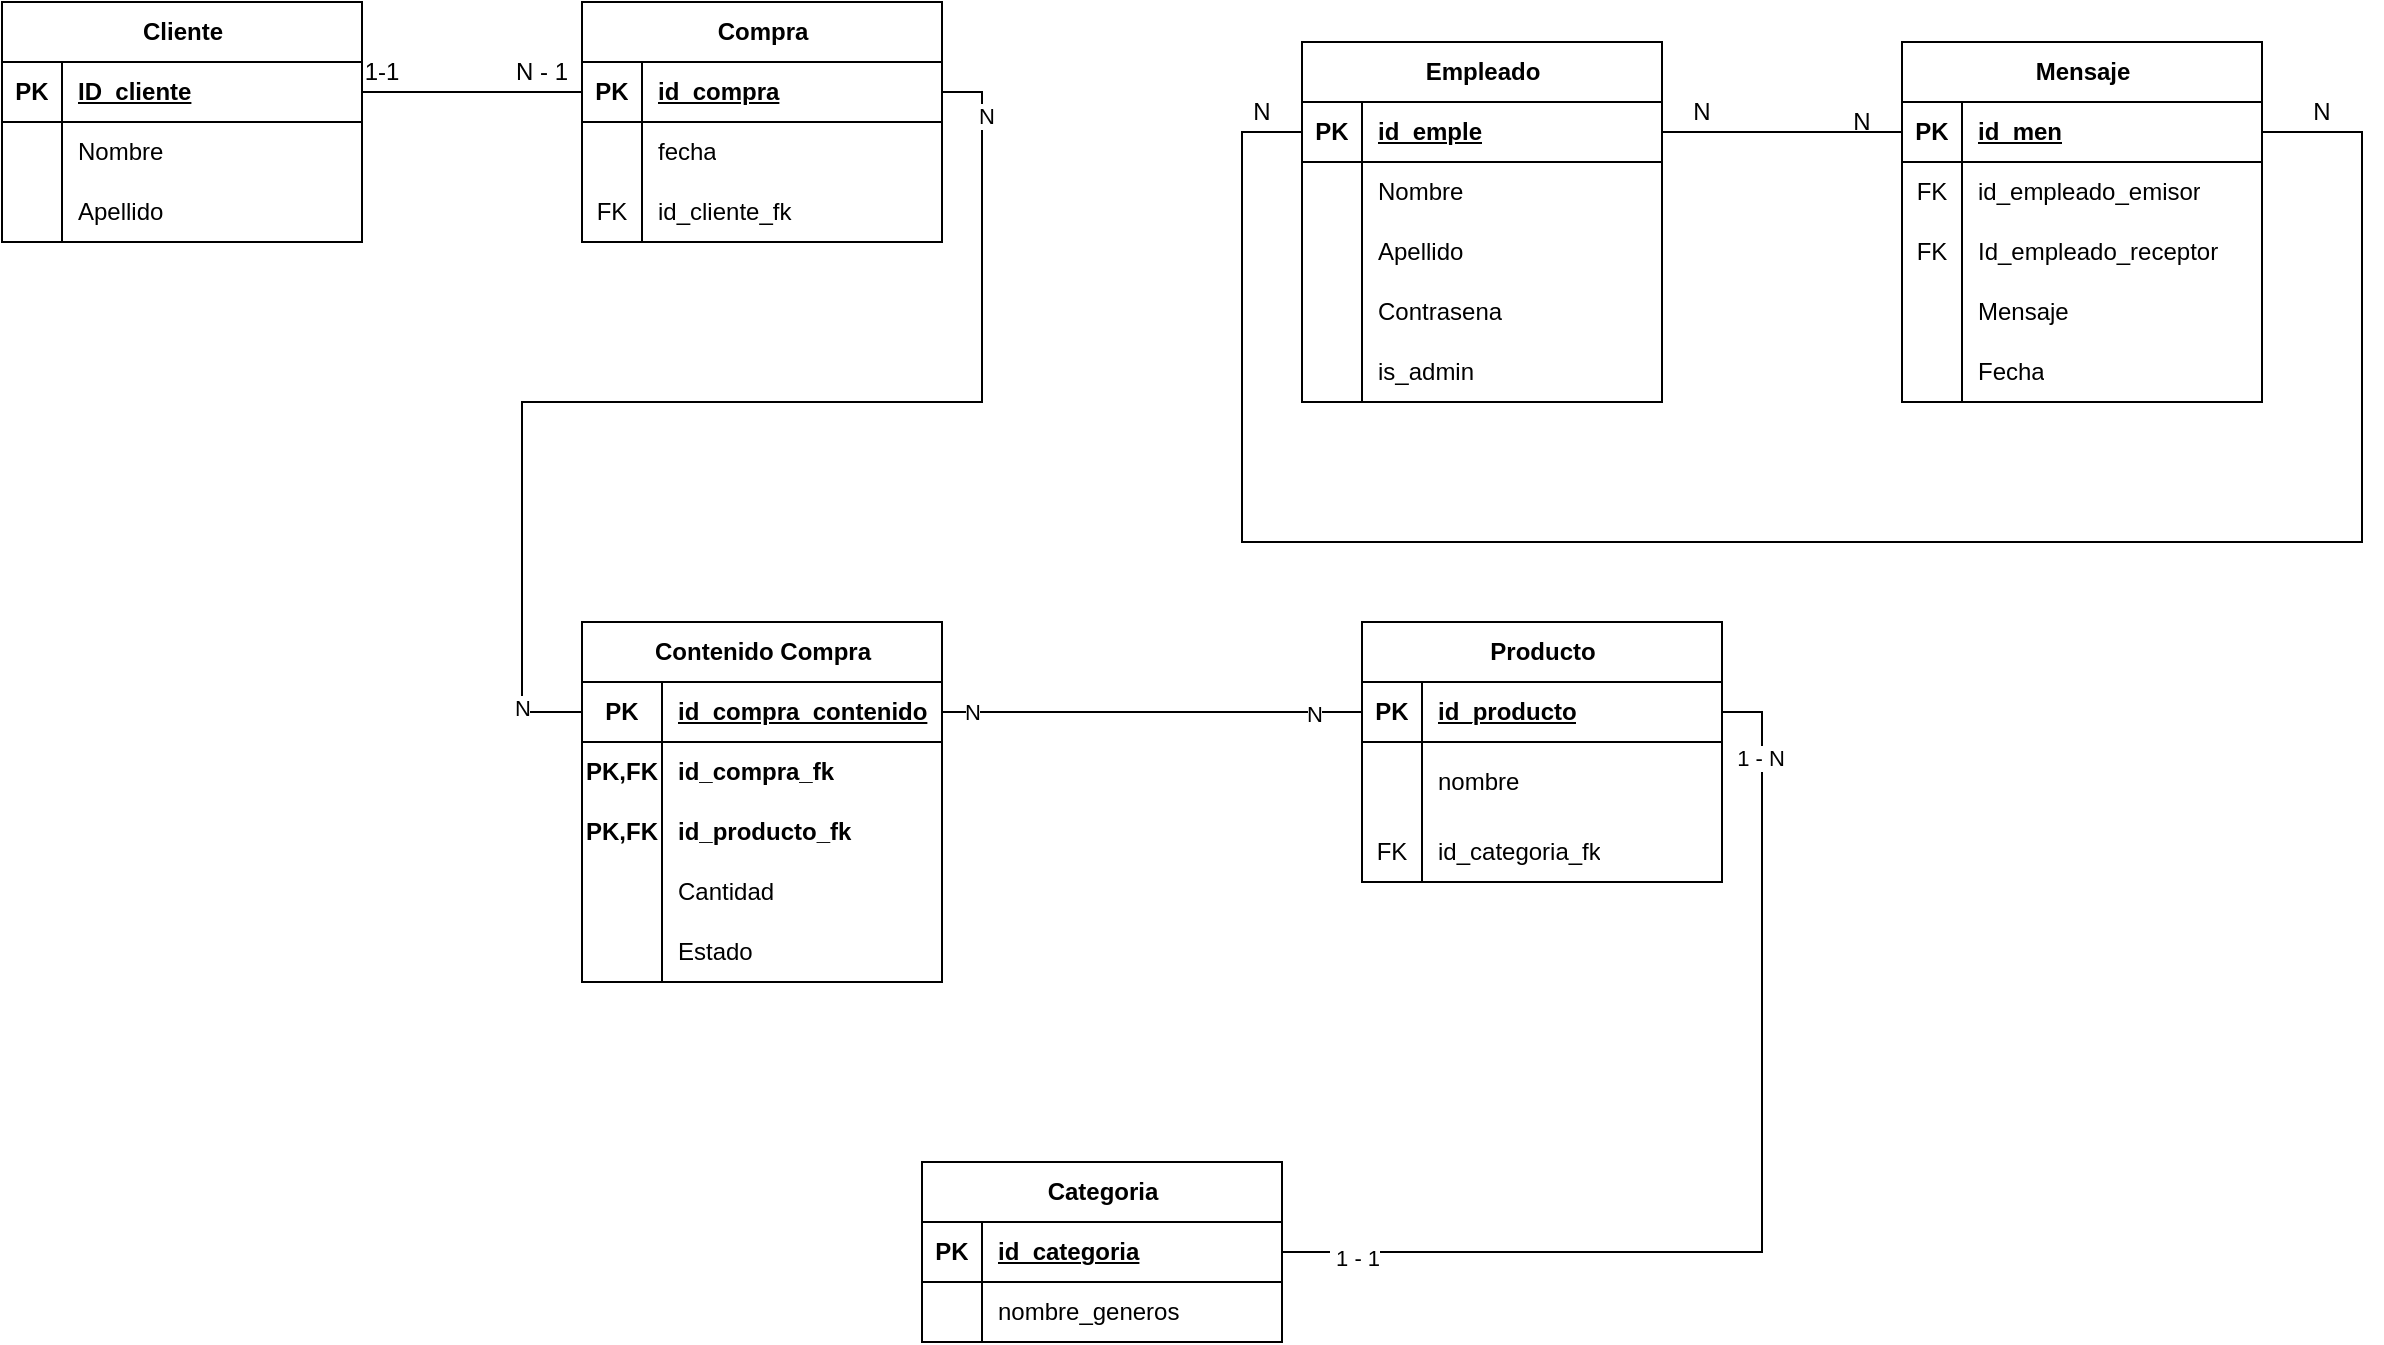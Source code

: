 <mxfile version="21.1.2" type="device">
  <diagram name="Página-1" id="vADndVcw8mqPB7tz2Umy">
    <mxGraphModel dx="1428" dy="1013" grid="1" gridSize="10" guides="1" tooltips="1" connect="1" arrows="1" fold="1" page="1" pageScale="1" pageWidth="1169" pageHeight="1654" math="0" shadow="0">
      <root>
        <mxCell id="0" />
        <mxCell id="1" parent="0" />
        <mxCell id="-4Z7dtPDfiY7Gj8AbsQm-74" value="Cliente" style="shape=table;startSize=30;container=1;collapsible=1;childLayout=tableLayout;fixedRows=1;rowLines=0;fontStyle=1;align=center;resizeLast=1;html=1;" parent="1" vertex="1">
          <mxGeometry x="100" y="250" width="180" height="120" as="geometry" />
        </mxCell>
        <mxCell id="-4Z7dtPDfiY7Gj8AbsQm-75" value="" style="shape=tableRow;horizontal=0;startSize=0;swimlaneHead=0;swimlaneBody=0;fillColor=none;collapsible=0;dropTarget=0;points=[[0,0.5],[1,0.5]];portConstraint=eastwest;top=0;left=0;right=0;bottom=1;" parent="-4Z7dtPDfiY7Gj8AbsQm-74" vertex="1">
          <mxGeometry y="30" width="180" height="30" as="geometry" />
        </mxCell>
        <mxCell id="-4Z7dtPDfiY7Gj8AbsQm-76" value="PK" style="shape=partialRectangle;connectable=0;fillColor=none;top=0;left=0;bottom=0;right=0;fontStyle=1;overflow=hidden;whiteSpace=wrap;html=1;" parent="-4Z7dtPDfiY7Gj8AbsQm-75" vertex="1">
          <mxGeometry width="30" height="30" as="geometry">
            <mxRectangle width="30" height="30" as="alternateBounds" />
          </mxGeometry>
        </mxCell>
        <mxCell id="-4Z7dtPDfiY7Gj8AbsQm-77" value="ID_cliente" style="shape=partialRectangle;connectable=0;fillColor=none;top=0;left=0;bottom=0;right=0;align=left;spacingLeft=6;fontStyle=5;overflow=hidden;whiteSpace=wrap;html=1;" parent="-4Z7dtPDfiY7Gj8AbsQm-75" vertex="1">
          <mxGeometry x="30" width="150" height="30" as="geometry">
            <mxRectangle width="150" height="30" as="alternateBounds" />
          </mxGeometry>
        </mxCell>
        <mxCell id="-4Z7dtPDfiY7Gj8AbsQm-78" value="" style="shape=tableRow;horizontal=0;startSize=0;swimlaneHead=0;swimlaneBody=0;fillColor=none;collapsible=0;dropTarget=0;points=[[0,0.5],[1,0.5]];portConstraint=eastwest;top=0;left=0;right=0;bottom=0;" parent="-4Z7dtPDfiY7Gj8AbsQm-74" vertex="1">
          <mxGeometry y="60" width="180" height="30" as="geometry" />
        </mxCell>
        <mxCell id="-4Z7dtPDfiY7Gj8AbsQm-79" value="" style="shape=partialRectangle;connectable=0;fillColor=none;top=0;left=0;bottom=0;right=0;editable=1;overflow=hidden;whiteSpace=wrap;html=1;" parent="-4Z7dtPDfiY7Gj8AbsQm-78" vertex="1">
          <mxGeometry width="30" height="30" as="geometry">
            <mxRectangle width="30" height="30" as="alternateBounds" />
          </mxGeometry>
        </mxCell>
        <mxCell id="-4Z7dtPDfiY7Gj8AbsQm-80" value="Nombre" style="shape=partialRectangle;connectable=0;fillColor=none;top=0;left=0;bottom=0;right=0;align=left;spacingLeft=6;overflow=hidden;whiteSpace=wrap;html=1;" parent="-4Z7dtPDfiY7Gj8AbsQm-78" vertex="1">
          <mxGeometry x="30" width="150" height="30" as="geometry">
            <mxRectangle width="150" height="30" as="alternateBounds" />
          </mxGeometry>
        </mxCell>
        <mxCell id="-4Z7dtPDfiY7Gj8AbsQm-81" value="" style="shape=tableRow;horizontal=0;startSize=0;swimlaneHead=0;swimlaneBody=0;fillColor=none;collapsible=0;dropTarget=0;points=[[0,0.5],[1,0.5]];portConstraint=eastwest;top=0;left=0;right=0;bottom=0;" parent="-4Z7dtPDfiY7Gj8AbsQm-74" vertex="1">
          <mxGeometry y="90" width="180" height="30" as="geometry" />
        </mxCell>
        <mxCell id="-4Z7dtPDfiY7Gj8AbsQm-82" value="" style="shape=partialRectangle;connectable=0;fillColor=none;top=0;left=0;bottom=0;right=0;editable=1;overflow=hidden;whiteSpace=wrap;html=1;" parent="-4Z7dtPDfiY7Gj8AbsQm-81" vertex="1">
          <mxGeometry width="30" height="30" as="geometry">
            <mxRectangle width="30" height="30" as="alternateBounds" />
          </mxGeometry>
        </mxCell>
        <mxCell id="-4Z7dtPDfiY7Gj8AbsQm-83" value="Apellido" style="shape=partialRectangle;connectable=0;fillColor=none;top=0;left=0;bottom=0;right=0;align=left;spacingLeft=6;overflow=hidden;whiteSpace=wrap;html=1;" parent="-4Z7dtPDfiY7Gj8AbsQm-81" vertex="1">
          <mxGeometry x="30" width="150" height="30" as="geometry">
            <mxRectangle width="150" height="30" as="alternateBounds" />
          </mxGeometry>
        </mxCell>
        <mxCell id="Ve--96qHBhnLTEhggClz-1" value="Compra" style="shape=table;startSize=30;container=1;collapsible=1;childLayout=tableLayout;fixedRows=1;rowLines=0;fontStyle=1;align=center;resizeLast=1;html=1;" parent="1" vertex="1">
          <mxGeometry x="390" y="250" width="180" height="120" as="geometry" />
        </mxCell>
        <mxCell id="Ve--96qHBhnLTEhggClz-2" value="" style="shape=tableRow;horizontal=0;startSize=0;swimlaneHead=0;swimlaneBody=0;fillColor=none;collapsible=0;dropTarget=0;points=[[0,0.5],[1,0.5]];portConstraint=eastwest;top=0;left=0;right=0;bottom=1;" parent="Ve--96qHBhnLTEhggClz-1" vertex="1">
          <mxGeometry y="30" width="180" height="30" as="geometry" />
        </mxCell>
        <mxCell id="Ve--96qHBhnLTEhggClz-3" value="PK" style="shape=partialRectangle;connectable=0;fillColor=none;top=0;left=0;bottom=0;right=0;fontStyle=1;overflow=hidden;whiteSpace=wrap;html=1;" parent="Ve--96qHBhnLTEhggClz-2" vertex="1">
          <mxGeometry width="30" height="30" as="geometry">
            <mxRectangle width="30" height="30" as="alternateBounds" />
          </mxGeometry>
        </mxCell>
        <mxCell id="Ve--96qHBhnLTEhggClz-4" value="id_compra" style="shape=partialRectangle;connectable=0;fillColor=none;top=0;left=0;bottom=0;right=0;align=left;spacingLeft=6;fontStyle=5;overflow=hidden;whiteSpace=wrap;html=1;" parent="Ve--96qHBhnLTEhggClz-2" vertex="1">
          <mxGeometry x="30" width="150" height="30" as="geometry">
            <mxRectangle width="150" height="30" as="alternateBounds" />
          </mxGeometry>
        </mxCell>
        <mxCell id="Ve--96qHBhnLTEhggClz-5" value="" style="shape=tableRow;horizontal=0;startSize=0;swimlaneHead=0;swimlaneBody=0;fillColor=none;collapsible=0;dropTarget=0;points=[[0,0.5],[1,0.5]];portConstraint=eastwest;top=0;left=0;right=0;bottom=0;" parent="Ve--96qHBhnLTEhggClz-1" vertex="1">
          <mxGeometry y="60" width="180" height="30" as="geometry" />
        </mxCell>
        <mxCell id="Ve--96qHBhnLTEhggClz-6" value="" style="shape=partialRectangle;connectable=0;fillColor=none;top=0;left=0;bottom=0;right=0;editable=1;overflow=hidden;whiteSpace=wrap;html=1;" parent="Ve--96qHBhnLTEhggClz-5" vertex="1">
          <mxGeometry width="30" height="30" as="geometry">
            <mxRectangle width="30" height="30" as="alternateBounds" />
          </mxGeometry>
        </mxCell>
        <mxCell id="Ve--96qHBhnLTEhggClz-7" value="fecha" style="shape=partialRectangle;connectable=0;fillColor=none;top=0;left=0;bottom=0;right=0;align=left;spacingLeft=6;overflow=hidden;whiteSpace=wrap;html=1;" parent="Ve--96qHBhnLTEhggClz-5" vertex="1">
          <mxGeometry x="30" width="150" height="30" as="geometry">
            <mxRectangle width="150" height="30" as="alternateBounds" />
          </mxGeometry>
        </mxCell>
        <mxCell id="Ve--96qHBhnLTEhggClz-8" value="" style="shape=tableRow;horizontal=0;startSize=0;swimlaneHead=0;swimlaneBody=0;fillColor=none;collapsible=0;dropTarget=0;points=[[0,0.5],[1,0.5]];portConstraint=eastwest;top=0;left=0;right=0;bottom=0;" parent="Ve--96qHBhnLTEhggClz-1" vertex="1">
          <mxGeometry y="90" width="180" height="30" as="geometry" />
        </mxCell>
        <mxCell id="Ve--96qHBhnLTEhggClz-9" value="FK" style="shape=partialRectangle;connectable=0;fillColor=none;top=0;left=0;bottom=0;right=0;editable=1;overflow=hidden;whiteSpace=wrap;html=1;" parent="Ve--96qHBhnLTEhggClz-8" vertex="1">
          <mxGeometry width="30" height="30" as="geometry">
            <mxRectangle width="30" height="30" as="alternateBounds" />
          </mxGeometry>
        </mxCell>
        <mxCell id="Ve--96qHBhnLTEhggClz-10" value="id_cliente_fk" style="shape=partialRectangle;connectable=0;fillColor=none;top=0;left=0;bottom=0;right=0;align=left;spacingLeft=6;overflow=hidden;whiteSpace=wrap;html=1;" parent="Ve--96qHBhnLTEhggClz-8" vertex="1">
          <mxGeometry x="30" width="150" height="30" as="geometry">
            <mxRectangle width="150" height="30" as="alternateBounds" />
          </mxGeometry>
        </mxCell>
        <mxCell id="Ve--96qHBhnLTEhggClz-14" value="Contenido Compra" style="shape=table;startSize=30;container=1;collapsible=1;childLayout=tableLayout;fixedRows=1;rowLines=0;fontStyle=1;align=center;resizeLast=1;html=1;" parent="1" vertex="1">
          <mxGeometry x="390" y="560" width="180" height="180" as="geometry" />
        </mxCell>
        <mxCell id="Ve--96qHBhnLTEhggClz-15" value="" style="shape=tableRow;horizontal=0;startSize=0;swimlaneHead=0;swimlaneBody=0;fillColor=none;collapsible=0;dropTarget=0;points=[[0,0.5],[1,0.5]];portConstraint=eastwest;top=0;left=0;right=0;bottom=1;" parent="Ve--96qHBhnLTEhggClz-14" vertex="1">
          <mxGeometry y="30" width="180" height="30" as="geometry" />
        </mxCell>
        <mxCell id="Ve--96qHBhnLTEhggClz-16" value="PK" style="shape=partialRectangle;connectable=0;fillColor=none;top=0;left=0;bottom=0;right=0;fontStyle=1;overflow=hidden;whiteSpace=wrap;html=1;" parent="Ve--96qHBhnLTEhggClz-15" vertex="1">
          <mxGeometry width="40" height="30" as="geometry">
            <mxRectangle width="40" height="30" as="alternateBounds" />
          </mxGeometry>
        </mxCell>
        <mxCell id="Ve--96qHBhnLTEhggClz-17" value="id_compra_contenido" style="shape=partialRectangle;connectable=0;fillColor=none;top=0;left=0;bottom=0;right=0;align=left;spacingLeft=6;fontStyle=5;overflow=hidden;whiteSpace=wrap;html=1;" parent="Ve--96qHBhnLTEhggClz-15" vertex="1">
          <mxGeometry x="40" width="140" height="30" as="geometry">
            <mxRectangle width="140" height="30" as="alternateBounds" />
          </mxGeometry>
        </mxCell>
        <mxCell id="Ve--96qHBhnLTEhggClz-18" value="" style="shape=tableRow;horizontal=0;startSize=0;swimlaneHead=0;swimlaneBody=0;fillColor=none;collapsible=0;dropTarget=0;points=[[0,0.5],[1,0.5]];portConstraint=eastwest;top=0;left=0;right=0;bottom=0;" parent="Ve--96qHBhnLTEhggClz-14" vertex="1">
          <mxGeometry y="60" width="180" height="30" as="geometry" />
        </mxCell>
        <mxCell id="Ve--96qHBhnLTEhggClz-19" value="&lt;b&gt;PK,FK&lt;/b&gt;" style="shape=partialRectangle;connectable=0;fillColor=none;top=0;left=0;bottom=0;right=0;editable=1;overflow=hidden;whiteSpace=wrap;html=1;" parent="Ve--96qHBhnLTEhggClz-18" vertex="1">
          <mxGeometry width="40" height="30" as="geometry">
            <mxRectangle width="40" height="30" as="alternateBounds" />
          </mxGeometry>
        </mxCell>
        <mxCell id="Ve--96qHBhnLTEhggClz-20" value="&lt;b&gt;id_compra_fk&lt;/b&gt;" style="shape=partialRectangle;connectable=0;fillColor=none;top=0;left=0;bottom=0;right=0;align=left;spacingLeft=6;overflow=hidden;whiteSpace=wrap;html=1;" parent="Ve--96qHBhnLTEhggClz-18" vertex="1">
          <mxGeometry x="40" width="140" height="30" as="geometry">
            <mxRectangle width="140" height="30" as="alternateBounds" />
          </mxGeometry>
        </mxCell>
        <mxCell id="Ve--96qHBhnLTEhggClz-21" value="" style="shape=tableRow;horizontal=0;startSize=0;swimlaneHead=0;swimlaneBody=0;fillColor=none;collapsible=0;dropTarget=0;points=[[0,0.5],[1,0.5]];portConstraint=eastwest;top=0;left=0;right=0;bottom=0;" parent="Ve--96qHBhnLTEhggClz-14" vertex="1">
          <mxGeometry y="90" width="180" height="30" as="geometry" />
        </mxCell>
        <mxCell id="Ve--96qHBhnLTEhggClz-22" value="PK,FK" style="shape=partialRectangle;connectable=0;fillColor=none;top=0;left=0;bottom=0;right=0;editable=1;overflow=hidden;whiteSpace=wrap;html=1;fontStyle=1" parent="Ve--96qHBhnLTEhggClz-21" vertex="1">
          <mxGeometry width="40" height="30" as="geometry">
            <mxRectangle width="40" height="30" as="alternateBounds" />
          </mxGeometry>
        </mxCell>
        <mxCell id="Ve--96qHBhnLTEhggClz-23" value="&lt;b&gt;id_producto_fk&lt;/b&gt;" style="shape=partialRectangle;connectable=0;fillColor=none;top=0;left=0;bottom=0;right=0;align=left;spacingLeft=6;overflow=hidden;whiteSpace=wrap;html=1;" parent="Ve--96qHBhnLTEhggClz-21" vertex="1">
          <mxGeometry x="40" width="140" height="30" as="geometry">
            <mxRectangle width="140" height="30" as="alternateBounds" />
          </mxGeometry>
        </mxCell>
        <mxCell id="Ve--96qHBhnLTEhggClz-24" value="" style="shape=tableRow;horizontal=0;startSize=0;swimlaneHead=0;swimlaneBody=0;fillColor=none;collapsible=0;dropTarget=0;points=[[0,0.5],[1,0.5]];portConstraint=eastwest;top=0;left=0;right=0;bottom=0;" parent="Ve--96qHBhnLTEhggClz-14" vertex="1">
          <mxGeometry y="120" width="180" height="30" as="geometry" />
        </mxCell>
        <mxCell id="Ve--96qHBhnLTEhggClz-25" value="" style="shape=partialRectangle;connectable=0;fillColor=none;top=0;left=0;bottom=0;right=0;editable=1;overflow=hidden;whiteSpace=wrap;html=1;" parent="Ve--96qHBhnLTEhggClz-24" vertex="1">
          <mxGeometry width="40" height="30" as="geometry">
            <mxRectangle width="40" height="30" as="alternateBounds" />
          </mxGeometry>
        </mxCell>
        <mxCell id="Ve--96qHBhnLTEhggClz-26" value="Cantidad" style="shape=partialRectangle;connectable=0;fillColor=none;top=0;left=0;bottom=0;right=0;align=left;spacingLeft=6;overflow=hidden;whiteSpace=wrap;html=1;" parent="Ve--96qHBhnLTEhggClz-24" vertex="1">
          <mxGeometry x="40" width="140" height="30" as="geometry">
            <mxRectangle width="140" height="30" as="alternateBounds" />
          </mxGeometry>
        </mxCell>
        <mxCell id="voItwtDr6JTQTqCWyaJb-1" style="shape=tableRow;horizontal=0;startSize=0;swimlaneHead=0;swimlaneBody=0;fillColor=none;collapsible=0;dropTarget=0;points=[[0,0.5],[1,0.5]];portConstraint=eastwest;top=0;left=0;right=0;bottom=0;" parent="Ve--96qHBhnLTEhggClz-14" vertex="1">
          <mxGeometry y="150" width="180" height="30" as="geometry" />
        </mxCell>
        <mxCell id="voItwtDr6JTQTqCWyaJb-2" style="shape=partialRectangle;connectable=0;fillColor=none;top=0;left=0;bottom=0;right=0;editable=1;overflow=hidden;whiteSpace=wrap;html=1;" parent="voItwtDr6JTQTqCWyaJb-1" vertex="1">
          <mxGeometry width="40" height="30" as="geometry">
            <mxRectangle width="40" height="30" as="alternateBounds" />
          </mxGeometry>
        </mxCell>
        <mxCell id="voItwtDr6JTQTqCWyaJb-3" value="Estado" style="shape=partialRectangle;connectable=0;fillColor=none;top=0;left=0;bottom=0;right=0;align=left;spacingLeft=6;overflow=hidden;whiteSpace=wrap;html=1;" parent="voItwtDr6JTQTqCWyaJb-1" vertex="1">
          <mxGeometry x="40" width="140" height="30" as="geometry">
            <mxRectangle width="140" height="30" as="alternateBounds" />
          </mxGeometry>
        </mxCell>
        <mxCell id="Ve--96qHBhnLTEhggClz-27" value="" style="endArrow=none;html=1;rounded=0;exitX=1;exitY=0.5;exitDx=0;exitDy=0;entryX=0;entryY=0.5;entryDx=0;entryDy=0;" parent="1" source="-4Z7dtPDfiY7Gj8AbsQm-75" target="Ve--96qHBhnLTEhggClz-2" edge="1">
          <mxGeometry relative="1" as="geometry">
            <mxPoint x="230" y="400" as="sourcePoint" />
            <mxPoint x="390" y="400" as="targetPoint" />
          </mxGeometry>
        </mxCell>
        <mxCell id="Ve--96qHBhnLTEhggClz-28" value="" style="endArrow=none;html=1;rounded=0;exitX=1;exitY=0.5;exitDx=0;exitDy=0;entryX=0;entryY=0.5;entryDx=0;entryDy=0;edgeStyle=orthogonalEdgeStyle;" parent="1" source="Ve--96qHBhnLTEhggClz-2" target="Ve--96qHBhnLTEhggClz-15" edge="1">
          <mxGeometry relative="1" as="geometry">
            <mxPoint x="230" y="400" as="sourcePoint" />
            <mxPoint x="390" y="400" as="targetPoint" />
            <Array as="points">
              <mxPoint x="590" y="295" />
              <mxPoint x="590" y="450" />
              <mxPoint x="360" y="450" />
              <mxPoint x="360" y="605" />
            </Array>
          </mxGeometry>
        </mxCell>
        <mxCell id="Ve--96qHBhnLTEhggClz-77" value="N" style="edgeLabel;html=1;align=center;verticalAlign=middle;resizable=0;points=[];" parent="Ve--96qHBhnLTEhggClz-28" vertex="1" connectable="0">
          <mxGeometry x="-0.894" y="2" relative="1" as="geometry">
            <mxPoint as="offset" />
          </mxGeometry>
        </mxCell>
        <mxCell id="Ve--96qHBhnLTEhggClz-78" value="N" style="edgeLabel;html=1;align=center;verticalAlign=middle;resizable=0;points=[];" parent="Ve--96qHBhnLTEhggClz-28" vertex="1" connectable="0">
          <mxGeometry x="0.89" relative="1" as="geometry">
            <mxPoint as="offset" />
          </mxGeometry>
        </mxCell>
        <mxCell id="Ve--96qHBhnLTEhggClz-30" value="Producto" style="shape=table;startSize=30;container=1;collapsible=1;childLayout=tableLayout;fixedRows=1;rowLines=0;fontStyle=1;align=center;resizeLast=1;html=1;" parent="1" vertex="1">
          <mxGeometry x="780" y="560" width="180" height="130" as="geometry" />
        </mxCell>
        <mxCell id="Ve--96qHBhnLTEhggClz-31" value="" style="shape=tableRow;horizontal=0;startSize=0;swimlaneHead=0;swimlaneBody=0;fillColor=none;collapsible=0;dropTarget=0;points=[[0,0.5],[1,0.5]];portConstraint=eastwest;top=0;left=0;right=0;bottom=1;" parent="Ve--96qHBhnLTEhggClz-30" vertex="1">
          <mxGeometry y="30" width="180" height="30" as="geometry" />
        </mxCell>
        <mxCell id="Ve--96qHBhnLTEhggClz-32" value="PK" style="shape=partialRectangle;connectable=0;fillColor=none;top=0;left=0;bottom=0;right=0;fontStyle=1;overflow=hidden;whiteSpace=wrap;html=1;" parent="Ve--96qHBhnLTEhggClz-31" vertex="1">
          <mxGeometry width="30" height="30" as="geometry">
            <mxRectangle width="30" height="30" as="alternateBounds" />
          </mxGeometry>
        </mxCell>
        <mxCell id="Ve--96qHBhnLTEhggClz-33" value="id_producto" style="shape=partialRectangle;connectable=0;fillColor=none;top=0;left=0;bottom=0;right=0;align=left;spacingLeft=6;fontStyle=5;overflow=hidden;whiteSpace=wrap;html=1;" parent="Ve--96qHBhnLTEhggClz-31" vertex="1">
          <mxGeometry x="30" width="150" height="30" as="geometry">
            <mxRectangle width="150" height="30" as="alternateBounds" />
          </mxGeometry>
        </mxCell>
        <mxCell id="Ve--96qHBhnLTEhggClz-34" value="" style="shape=tableRow;horizontal=0;startSize=0;swimlaneHead=0;swimlaneBody=0;fillColor=none;collapsible=0;dropTarget=0;points=[[0,0.5],[1,0.5]];portConstraint=eastwest;top=0;left=0;right=0;bottom=0;" parent="Ve--96qHBhnLTEhggClz-30" vertex="1">
          <mxGeometry y="60" width="180" height="40" as="geometry" />
        </mxCell>
        <mxCell id="Ve--96qHBhnLTEhggClz-35" value="" style="shape=partialRectangle;connectable=0;fillColor=none;top=0;left=0;bottom=0;right=0;editable=1;overflow=hidden;whiteSpace=wrap;html=1;" parent="Ve--96qHBhnLTEhggClz-34" vertex="1">
          <mxGeometry width="30" height="40" as="geometry">
            <mxRectangle width="30" height="40" as="alternateBounds" />
          </mxGeometry>
        </mxCell>
        <mxCell id="Ve--96qHBhnLTEhggClz-36" value="nombre" style="shape=partialRectangle;connectable=0;fillColor=none;top=0;left=0;bottom=0;right=0;align=left;spacingLeft=6;overflow=hidden;whiteSpace=wrap;html=1;" parent="Ve--96qHBhnLTEhggClz-34" vertex="1">
          <mxGeometry x="30" width="150" height="40" as="geometry">
            <mxRectangle width="150" height="40" as="alternateBounds" />
          </mxGeometry>
        </mxCell>
        <mxCell id="Ve--96qHBhnLTEhggClz-37" value="" style="shape=tableRow;horizontal=0;startSize=0;swimlaneHead=0;swimlaneBody=0;fillColor=none;collapsible=0;dropTarget=0;points=[[0,0.5],[1,0.5]];portConstraint=eastwest;top=0;left=0;right=0;bottom=0;" parent="Ve--96qHBhnLTEhggClz-30" vertex="1">
          <mxGeometry y="100" width="180" height="30" as="geometry" />
        </mxCell>
        <mxCell id="Ve--96qHBhnLTEhggClz-38" value="FK" style="shape=partialRectangle;connectable=0;fillColor=none;top=0;left=0;bottom=0;right=0;editable=1;overflow=hidden;whiteSpace=wrap;html=1;" parent="Ve--96qHBhnLTEhggClz-37" vertex="1">
          <mxGeometry width="30" height="30" as="geometry">
            <mxRectangle width="30" height="30" as="alternateBounds" />
          </mxGeometry>
        </mxCell>
        <mxCell id="Ve--96qHBhnLTEhggClz-39" value="id_categoria_fk" style="shape=partialRectangle;connectable=0;fillColor=none;top=0;left=0;bottom=0;right=0;align=left;spacingLeft=6;overflow=hidden;whiteSpace=wrap;html=1;" parent="Ve--96qHBhnLTEhggClz-37" vertex="1">
          <mxGeometry x="30" width="150" height="30" as="geometry">
            <mxRectangle width="150" height="30" as="alternateBounds" />
          </mxGeometry>
        </mxCell>
        <mxCell id="Ve--96qHBhnLTEhggClz-43" value="" style="endArrow=none;html=1;rounded=0;exitX=1;exitY=0.5;exitDx=0;exitDy=0;entryX=0;entryY=0.5;entryDx=0;entryDy=0;" parent="1" source="Ve--96qHBhnLTEhggClz-15" target="Ve--96qHBhnLTEhggClz-31" edge="1">
          <mxGeometry relative="1" as="geometry">
            <mxPoint x="490" y="710" as="sourcePoint" />
            <mxPoint x="650" y="710" as="targetPoint" />
          </mxGeometry>
        </mxCell>
        <mxCell id="Ve--96qHBhnLTEhggClz-79" value="N" style="edgeLabel;html=1;align=center;verticalAlign=middle;resizable=0;points=[];" parent="Ve--96qHBhnLTEhggClz-43" vertex="1" connectable="0">
          <mxGeometry x="-0.867" relative="1" as="geometry">
            <mxPoint x="1" as="offset" />
          </mxGeometry>
        </mxCell>
        <mxCell id="Ve--96qHBhnLTEhggClz-80" value="N" style="edgeLabel;html=1;align=center;verticalAlign=middle;resizable=0;points=[];" parent="Ve--96qHBhnLTEhggClz-43" vertex="1" connectable="0">
          <mxGeometry x="0.765" y="-1" relative="1" as="geometry">
            <mxPoint as="offset" />
          </mxGeometry>
        </mxCell>
        <mxCell id="Ve--96qHBhnLTEhggClz-44" value="Categoria" style="shape=table;startSize=30;container=1;collapsible=1;childLayout=tableLayout;fixedRows=1;rowLines=0;fontStyle=1;align=center;resizeLast=1;html=1;" parent="1" vertex="1">
          <mxGeometry x="560" y="830" width="180" height="90" as="geometry" />
        </mxCell>
        <mxCell id="Ve--96qHBhnLTEhggClz-45" value="" style="shape=tableRow;horizontal=0;startSize=0;swimlaneHead=0;swimlaneBody=0;fillColor=none;collapsible=0;dropTarget=0;points=[[0,0.5],[1,0.5]];portConstraint=eastwest;top=0;left=0;right=0;bottom=1;" parent="Ve--96qHBhnLTEhggClz-44" vertex="1">
          <mxGeometry y="30" width="180" height="30" as="geometry" />
        </mxCell>
        <mxCell id="Ve--96qHBhnLTEhggClz-46" value="PK" style="shape=partialRectangle;connectable=0;fillColor=none;top=0;left=0;bottom=0;right=0;fontStyle=1;overflow=hidden;whiteSpace=wrap;html=1;" parent="Ve--96qHBhnLTEhggClz-45" vertex="1">
          <mxGeometry width="30" height="30" as="geometry">
            <mxRectangle width="30" height="30" as="alternateBounds" />
          </mxGeometry>
        </mxCell>
        <mxCell id="Ve--96qHBhnLTEhggClz-47" value="id_categoria" style="shape=partialRectangle;connectable=0;fillColor=none;top=0;left=0;bottom=0;right=0;align=left;spacingLeft=6;fontStyle=5;overflow=hidden;whiteSpace=wrap;html=1;" parent="Ve--96qHBhnLTEhggClz-45" vertex="1">
          <mxGeometry x="30" width="150" height="30" as="geometry">
            <mxRectangle width="150" height="30" as="alternateBounds" />
          </mxGeometry>
        </mxCell>
        <mxCell id="Ve--96qHBhnLTEhggClz-48" value="" style="shape=tableRow;horizontal=0;startSize=0;swimlaneHead=0;swimlaneBody=0;fillColor=none;collapsible=0;dropTarget=0;points=[[0,0.5],[1,0.5]];portConstraint=eastwest;top=0;left=0;right=0;bottom=0;" parent="Ve--96qHBhnLTEhggClz-44" vertex="1">
          <mxGeometry y="60" width="180" height="30" as="geometry" />
        </mxCell>
        <mxCell id="Ve--96qHBhnLTEhggClz-49" value="" style="shape=partialRectangle;connectable=0;fillColor=none;top=0;left=0;bottom=0;right=0;editable=1;overflow=hidden;whiteSpace=wrap;html=1;" parent="Ve--96qHBhnLTEhggClz-48" vertex="1">
          <mxGeometry width="30" height="30" as="geometry">
            <mxRectangle width="30" height="30" as="alternateBounds" />
          </mxGeometry>
        </mxCell>
        <mxCell id="Ve--96qHBhnLTEhggClz-50" value="nombre_generos" style="shape=partialRectangle;connectable=0;fillColor=none;top=0;left=0;bottom=0;right=0;align=left;spacingLeft=6;overflow=hidden;whiteSpace=wrap;html=1;" parent="Ve--96qHBhnLTEhggClz-48" vertex="1">
          <mxGeometry x="30" width="150" height="30" as="geometry">
            <mxRectangle width="150" height="30" as="alternateBounds" />
          </mxGeometry>
        </mxCell>
        <mxCell id="Ve--96qHBhnLTEhggClz-57" value="" style="endArrow=none;html=1;rounded=0;exitX=1;exitY=0.5;exitDx=0;exitDy=0;entryX=1;entryY=0.5;entryDx=0;entryDy=0;edgeStyle=orthogonalEdgeStyle;" parent="1" source="Ve--96qHBhnLTEhggClz-31" target="Ve--96qHBhnLTEhggClz-45" edge="1">
          <mxGeometry relative="1" as="geometry">
            <mxPoint x="760" y="710" as="sourcePoint" />
            <mxPoint x="920" y="710" as="targetPoint" />
            <Array as="points">
              <mxPoint x="980" y="605" />
              <mxPoint x="980" y="875" />
            </Array>
          </mxGeometry>
        </mxCell>
        <mxCell id="Ve--96qHBhnLTEhggClz-81" value="1 - N" style="edgeLabel;html=1;align=center;verticalAlign=middle;resizable=0;points=[];" parent="Ve--96qHBhnLTEhggClz-57" vertex="1" connectable="0">
          <mxGeometry x="-0.84" y="-1" relative="1" as="geometry">
            <mxPoint as="offset" />
          </mxGeometry>
        </mxCell>
        <mxCell id="Ve--96qHBhnLTEhggClz-82" value="&amp;nbsp;1 - 1" style="edgeLabel;html=1;align=center;verticalAlign=middle;resizable=0;points=[];" parent="Ve--96qHBhnLTEhggClz-57" vertex="1" connectable="0">
          <mxGeometry x="0.866" y="3" relative="1" as="geometry">
            <mxPoint as="offset" />
          </mxGeometry>
        </mxCell>
        <mxCell id="Ve--96qHBhnLTEhggClz-58" value="Empleado" style="shape=table;startSize=30;container=1;collapsible=1;childLayout=tableLayout;fixedRows=1;rowLines=0;fontStyle=1;align=center;resizeLast=1;html=1;" parent="1" vertex="1">
          <mxGeometry x="750" y="270" width="180" height="180" as="geometry" />
        </mxCell>
        <mxCell id="Ve--96qHBhnLTEhggClz-59" value="" style="shape=tableRow;horizontal=0;startSize=0;swimlaneHead=0;swimlaneBody=0;fillColor=none;collapsible=0;dropTarget=0;points=[[0,0.5],[1,0.5]];portConstraint=eastwest;top=0;left=0;right=0;bottom=1;" parent="Ve--96qHBhnLTEhggClz-58" vertex="1">
          <mxGeometry y="30" width="180" height="30" as="geometry" />
        </mxCell>
        <mxCell id="Ve--96qHBhnLTEhggClz-60" value="PK" style="shape=partialRectangle;connectable=0;fillColor=none;top=0;left=0;bottom=0;right=0;fontStyle=1;overflow=hidden;whiteSpace=wrap;html=1;" parent="Ve--96qHBhnLTEhggClz-59" vertex="1">
          <mxGeometry width="30" height="30" as="geometry">
            <mxRectangle width="30" height="30" as="alternateBounds" />
          </mxGeometry>
        </mxCell>
        <mxCell id="Ve--96qHBhnLTEhggClz-61" value="id_emple" style="shape=partialRectangle;connectable=0;fillColor=none;top=0;left=0;bottom=0;right=0;align=left;spacingLeft=6;fontStyle=5;overflow=hidden;whiteSpace=wrap;html=1;" parent="Ve--96qHBhnLTEhggClz-59" vertex="1">
          <mxGeometry x="30" width="150" height="30" as="geometry">
            <mxRectangle width="150" height="30" as="alternateBounds" />
          </mxGeometry>
        </mxCell>
        <mxCell id="Ve--96qHBhnLTEhggClz-62" value="" style="shape=tableRow;horizontal=0;startSize=0;swimlaneHead=0;swimlaneBody=0;fillColor=none;collapsible=0;dropTarget=0;points=[[0,0.5],[1,0.5]];portConstraint=eastwest;top=0;left=0;right=0;bottom=0;" parent="Ve--96qHBhnLTEhggClz-58" vertex="1">
          <mxGeometry y="60" width="180" height="30" as="geometry" />
        </mxCell>
        <mxCell id="Ve--96qHBhnLTEhggClz-63" value="" style="shape=partialRectangle;connectable=0;fillColor=none;top=0;left=0;bottom=0;right=0;editable=1;overflow=hidden;whiteSpace=wrap;html=1;" parent="Ve--96qHBhnLTEhggClz-62" vertex="1">
          <mxGeometry width="30" height="30" as="geometry">
            <mxRectangle width="30" height="30" as="alternateBounds" />
          </mxGeometry>
        </mxCell>
        <mxCell id="Ve--96qHBhnLTEhggClz-64" value="Nombre" style="shape=partialRectangle;connectable=0;fillColor=none;top=0;left=0;bottom=0;right=0;align=left;spacingLeft=6;overflow=hidden;whiteSpace=wrap;html=1;" parent="Ve--96qHBhnLTEhggClz-62" vertex="1">
          <mxGeometry x="30" width="150" height="30" as="geometry">
            <mxRectangle width="150" height="30" as="alternateBounds" />
          </mxGeometry>
        </mxCell>
        <mxCell id="Ve--96qHBhnLTEhggClz-65" value="" style="shape=tableRow;horizontal=0;startSize=0;swimlaneHead=0;swimlaneBody=0;fillColor=none;collapsible=0;dropTarget=0;points=[[0,0.5],[1,0.5]];portConstraint=eastwest;top=0;left=0;right=0;bottom=0;" parent="Ve--96qHBhnLTEhggClz-58" vertex="1">
          <mxGeometry y="90" width="180" height="30" as="geometry" />
        </mxCell>
        <mxCell id="Ve--96qHBhnLTEhggClz-66" value="" style="shape=partialRectangle;connectable=0;fillColor=none;top=0;left=0;bottom=0;right=0;editable=1;overflow=hidden;whiteSpace=wrap;html=1;" parent="Ve--96qHBhnLTEhggClz-65" vertex="1">
          <mxGeometry width="30" height="30" as="geometry">
            <mxRectangle width="30" height="30" as="alternateBounds" />
          </mxGeometry>
        </mxCell>
        <mxCell id="Ve--96qHBhnLTEhggClz-67" value="Apellido" style="shape=partialRectangle;connectable=0;fillColor=none;top=0;left=0;bottom=0;right=0;align=left;spacingLeft=6;overflow=hidden;whiteSpace=wrap;html=1;" parent="Ve--96qHBhnLTEhggClz-65" vertex="1">
          <mxGeometry x="30" width="150" height="30" as="geometry">
            <mxRectangle width="150" height="30" as="alternateBounds" />
          </mxGeometry>
        </mxCell>
        <mxCell id="Ve--96qHBhnLTEhggClz-68" value="" style="shape=tableRow;horizontal=0;startSize=0;swimlaneHead=0;swimlaneBody=0;fillColor=none;collapsible=0;dropTarget=0;points=[[0,0.5],[1,0.5]];portConstraint=eastwest;top=0;left=0;right=0;bottom=0;" parent="Ve--96qHBhnLTEhggClz-58" vertex="1">
          <mxGeometry y="120" width="180" height="30" as="geometry" />
        </mxCell>
        <mxCell id="Ve--96qHBhnLTEhggClz-69" value="" style="shape=partialRectangle;connectable=0;fillColor=none;top=0;left=0;bottom=0;right=0;editable=1;overflow=hidden;whiteSpace=wrap;html=1;" parent="Ve--96qHBhnLTEhggClz-68" vertex="1">
          <mxGeometry width="30" height="30" as="geometry">
            <mxRectangle width="30" height="30" as="alternateBounds" />
          </mxGeometry>
        </mxCell>
        <mxCell id="Ve--96qHBhnLTEhggClz-70" value="Contrasena" style="shape=partialRectangle;connectable=0;fillColor=none;top=0;left=0;bottom=0;right=0;align=left;spacingLeft=6;overflow=hidden;whiteSpace=wrap;html=1;" parent="Ve--96qHBhnLTEhggClz-68" vertex="1">
          <mxGeometry x="30" width="150" height="30" as="geometry">
            <mxRectangle width="150" height="30" as="alternateBounds" />
          </mxGeometry>
        </mxCell>
        <mxCell id="Ve--96qHBhnLTEhggClz-71" style="shape=tableRow;horizontal=0;startSize=0;swimlaneHead=0;swimlaneBody=0;fillColor=none;collapsible=0;dropTarget=0;points=[[0,0.5],[1,0.5]];portConstraint=eastwest;top=0;left=0;right=0;bottom=0;" parent="Ve--96qHBhnLTEhggClz-58" vertex="1">
          <mxGeometry y="150" width="180" height="30" as="geometry" />
        </mxCell>
        <mxCell id="Ve--96qHBhnLTEhggClz-72" style="shape=partialRectangle;connectable=0;fillColor=none;top=0;left=0;bottom=0;right=0;editable=1;overflow=hidden;whiteSpace=wrap;html=1;" parent="Ve--96qHBhnLTEhggClz-71" vertex="1">
          <mxGeometry width="30" height="30" as="geometry">
            <mxRectangle width="30" height="30" as="alternateBounds" />
          </mxGeometry>
        </mxCell>
        <mxCell id="Ve--96qHBhnLTEhggClz-73" value="is_admin" style="shape=partialRectangle;connectable=0;fillColor=none;top=0;left=0;bottom=0;right=0;align=left;spacingLeft=6;overflow=hidden;whiteSpace=wrap;html=1;" parent="Ve--96qHBhnLTEhggClz-71" vertex="1">
          <mxGeometry x="30" width="150" height="30" as="geometry">
            <mxRectangle width="150" height="30" as="alternateBounds" />
          </mxGeometry>
        </mxCell>
        <mxCell id="Ve--96qHBhnLTEhggClz-74" value="1-1" style="text;html=1;strokeColor=none;fillColor=none;align=center;verticalAlign=middle;whiteSpace=wrap;rounded=0;" parent="1" vertex="1">
          <mxGeometry x="260" y="270" width="60" height="30" as="geometry" />
        </mxCell>
        <mxCell id="Ve--96qHBhnLTEhggClz-75" value="N - 1" style="text;html=1;strokeColor=none;fillColor=none;align=center;verticalAlign=middle;whiteSpace=wrap;rounded=0;" parent="1" vertex="1">
          <mxGeometry x="340" y="270" width="60" height="30" as="geometry" />
        </mxCell>
        <mxCell id="MxlBlzNEKcaNcnd9-JY3-1" value="Mensaje" style="shape=table;startSize=30;container=1;collapsible=1;childLayout=tableLayout;fixedRows=1;rowLines=0;fontStyle=1;align=center;resizeLast=1;html=1;" parent="1" vertex="1">
          <mxGeometry x="1050" y="270" width="180" height="180" as="geometry" />
        </mxCell>
        <mxCell id="MxlBlzNEKcaNcnd9-JY3-2" value="" style="shape=tableRow;horizontal=0;startSize=0;swimlaneHead=0;swimlaneBody=0;fillColor=none;collapsible=0;dropTarget=0;points=[[0,0.5],[1,0.5]];portConstraint=eastwest;top=0;left=0;right=0;bottom=1;" parent="MxlBlzNEKcaNcnd9-JY3-1" vertex="1">
          <mxGeometry y="30" width="180" height="30" as="geometry" />
        </mxCell>
        <mxCell id="MxlBlzNEKcaNcnd9-JY3-3" value="PK" style="shape=partialRectangle;connectable=0;fillColor=none;top=0;left=0;bottom=0;right=0;fontStyle=1;overflow=hidden;whiteSpace=wrap;html=1;" parent="MxlBlzNEKcaNcnd9-JY3-2" vertex="1">
          <mxGeometry width="30" height="30" as="geometry">
            <mxRectangle width="30" height="30" as="alternateBounds" />
          </mxGeometry>
        </mxCell>
        <mxCell id="MxlBlzNEKcaNcnd9-JY3-4" value="id_men" style="shape=partialRectangle;connectable=0;fillColor=none;top=0;left=0;bottom=0;right=0;align=left;spacingLeft=6;fontStyle=5;overflow=hidden;whiteSpace=wrap;html=1;" parent="MxlBlzNEKcaNcnd9-JY3-2" vertex="1">
          <mxGeometry x="30" width="150" height="30" as="geometry">
            <mxRectangle width="150" height="30" as="alternateBounds" />
          </mxGeometry>
        </mxCell>
        <mxCell id="MxlBlzNEKcaNcnd9-JY3-5" value="" style="shape=tableRow;horizontal=0;startSize=0;swimlaneHead=0;swimlaneBody=0;fillColor=none;collapsible=0;dropTarget=0;points=[[0,0.5],[1,0.5]];portConstraint=eastwest;top=0;left=0;right=0;bottom=0;" parent="MxlBlzNEKcaNcnd9-JY3-1" vertex="1">
          <mxGeometry y="60" width="180" height="30" as="geometry" />
        </mxCell>
        <mxCell id="MxlBlzNEKcaNcnd9-JY3-6" value="FK" style="shape=partialRectangle;connectable=0;fillColor=none;top=0;left=0;bottom=0;right=0;editable=1;overflow=hidden;whiteSpace=wrap;html=1;" parent="MxlBlzNEKcaNcnd9-JY3-5" vertex="1">
          <mxGeometry width="30" height="30" as="geometry">
            <mxRectangle width="30" height="30" as="alternateBounds" />
          </mxGeometry>
        </mxCell>
        <mxCell id="MxlBlzNEKcaNcnd9-JY3-7" value="id_empleado_emisor" style="shape=partialRectangle;connectable=0;fillColor=none;top=0;left=0;bottom=0;right=0;align=left;spacingLeft=6;overflow=hidden;whiteSpace=wrap;html=1;" parent="MxlBlzNEKcaNcnd9-JY3-5" vertex="1">
          <mxGeometry x="30" width="150" height="30" as="geometry">
            <mxRectangle width="150" height="30" as="alternateBounds" />
          </mxGeometry>
        </mxCell>
        <mxCell id="MxlBlzNEKcaNcnd9-JY3-8" value="" style="shape=tableRow;horizontal=0;startSize=0;swimlaneHead=0;swimlaneBody=0;fillColor=none;collapsible=0;dropTarget=0;points=[[0,0.5],[1,0.5]];portConstraint=eastwest;top=0;left=0;right=0;bottom=0;" parent="MxlBlzNEKcaNcnd9-JY3-1" vertex="1">
          <mxGeometry y="90" width="180" height="30" as="geometry" />
        </mxCell>
        <mxCell id="MxlBlzNEKcaNcnd9-JY3-9" value="FK" style="shape=partialRectangle;connectable=0;fillColor=none;top=0;left=0;bottom=0;right=0;editable=1;overflow=hidden;whiteSpace=wrap;html=1;" parent="MxlBlzNEKcaNcnd9-JY3-8" vertex="1">
          <mxGeometry width="30" height="30" as="geometry">
            <mxRectangle width="30" height="30" as="alternateBounds" />
          </mxGeometry>
        </mxCell>
        <mxCell id="MxlBlzNEKcaNcnd9-JY3-10" value="Id_empleado_receptor" style="shape=partialRectangle;connectable=0;fillColor=none;top=0;left=0;bottom=0;right=0;align=left;spacingLeft=6;overflow=hidden;whiteSpace=wrap;html=1;" parent="MxlBlzNEKcaNcnd9-JY3-8" vertex="1">
          <mxGeometry x="30" width="150" height="30" as="geometry">
            <mxRectangle width="150" height="30" as="alternateBounds" />
          </mxGeometry>
        </mxCell>
        <mxCell id="MxlBlzNEKcaNcnd9-JY3-11" value="" style="shape=tableRow;horizontal=0;startSize=0;swimlaneHead=0;swimlaneBody=0;fillColor=none;collapsible=0;dropTarget=0;points=[[0,0.5],[1,0.5]];portConstraint=eastwest;top=0;left=0;right=0;bottom=0;" parent="MxlBlzNEKcaNcnd9-JY3-1" vertex="1">
          <mxGeometry y="120" width="180" height="30" as="geometry" />
        </mxCell>
        <mxCell id="MxlBlzNEKcaNcnd9-JY3-12" value="" style="shape=partialRectangle;connectable=0;fillColor=none;top=0;left=0;bottom=0;right=0;editable=1;overflow=hidden;whiteSpace=wrap;html=1;" parent="MxlBlzNEKcaNcnd9-JY3-11" vertex="1">
          <mxGeometry width="30" height="30" as="geometry">
            <mxRectangle width="30" height="30" as="alternateBounds" />
          </mxGeometry>
        </mxCell>
        <mxCell id="MxlBlzNEKcaNcnd9-JY3-13" value="Mensaje" style="shape=partialRectangle;connectable=0;fillColor=none;top=0;left=0;bottom=0;right=0;align=left;spacingLeft=6;overflow=hidden;whiteSpace=wrap;html=1;" parent="MxlBlzNEKcaNcnd9-JY3-11" vertex="1">
          <mxGeometry x="30" width="150" height="30" as="geometry">
            <mxRectangle width="150" height="30" as="alternateBounds" />
          </mxGeometry>
        </mxCell>
        <mxCell id="MxlBlzNEKcaNcnd9-JY3-14" style="shape=tableRow;horizontal=0;startSize=0;swimlaneHead=0;swimlaneBody=0;fillColor=none;collapsible=0;dropTarget=0;points=[[0,0.5],[1,0.5]];portConstraint=eastwest;top=0;left=0;right=0;bottom=0;" parent="MxlBlzNEKcaNcnd9-JY3-1" vertex="1">
          <mxGeometry y="150" width="180" height="30" as="geometry" />
        </mxCell>
        <mxCell id="MxlBlzNEKcaNcnd9-JY3-15" style="shape=partialRectangle;connectable=0;fillColor=none;top=0;left=0;bottom=0;right=0;editable=1;overflow=hidden;whiteSpace=wrap;html=1;" parent="MxlBlzNEKcaNcnd9-JY3-14" vertex="1">
          <mxGeometry width="30" height="30" as="geometry">
            <mxRectangle width="30" height="30" as="alternateBounds" />
          </mxGeometry>
        </mxCell>
        <mxCell id="MxlBlzNEKcaNcnd9-JY3-16" value="Fecha" style="shape=partialRectangle;connectable=0;fillColor=none;top=0;left=0;bottom=0;right=0;align=left;spacingLeft=6;overflow=hidden;whiteSpace=wrap;html=1;" parent="MxlBlzNEKcaNcnd9-JY3-14" vertex="1">
          <mxGeometry x="30" width="150" height="30" as="geometry">
            <mxRectangle width="150" height="30" as="alternateBounds" />
          </mxGeometry>
        </mxCell>
        <mxCell id="MxlBlzNEKcaNcnd9-JY3-18" value="" style="endArrow=none;html=1;rounded=0;exitX=1;exitY=0.5;exitDx=0;exitDy=0;entryX=0;entryY=0.5;entryDx=0;entryDy=0;" parent="1" source="Ve--96qHBhnLTEhggClz-59" target="MxlBlzNEKcaNcnd9-JY3-2" edge="1">
          <mxGeometry relative="1" as="geometry">
            <mxPoint x="790" y="430" as="sourcePoint" />
            <mxPoint x="950" y="430" as="targetPoint" />
          </mxGeometry>
        </mxCell>
        <mxCell id="MxlBlzNEKcaNcnd9-JY3-19" value="" style="endArrow=none;html=1;rounded=0;exitX=1;exitY=0.5;exitDx=0;exitDy=0;entryX=0;entryY=0.5;entryDx=0;entryDy=0;startArrow=none;startFill=0;" parent="1" source="MxlBlzNEKcaNcnd9-JY3-2" target="Ve--96qHBhnLTEhggClz-59" edge="1">
          <mxGeometry relative="1" as="geometry">
            <mxPoint x="790" y="430" as="sourcePoint" />
            <mxPoint x="950" y="430" as="targetPoint" />
            <Array as="points">
              <mxPoint x="1280" y="315" />
              <mxPoint x="1280" y="520" />
              <mxPoint x="960" y="520" />
              <mxPoint x="720" y="520" />
              <mxPoint x="720" y="315" />
            </Array>
          </mxGeometry>
        </mxCell>
        <mxCell id="MxlBlzNEKcaNcnd9-JY3-20" value="N" style="text;html=1;strokeColor=none;fillColor=none;align=center;verticalAlign=middle;whiteSpace=wrap;rounded=0;" parent="1" vertex="1">
          <mxGeometry x="700" y="290" width="60" height="30" as="geometry" />
        </mxCell>
        <mxCell id="MxlBlzNEKcaNcnd9-JY3-21" value="N" style="text;html=1;strokeColor=none;fillColor=none;align=center;verticalAlign=middle;whiteSpace=wrap;rounded=0;" parent="1" vertex="1">
          <mxGeometry x="1230" y="290" width="60" height="30" as="geometry" />
        </mxCell>
        <mxCell id="MxlBlzNEKcaNcnd9-JY3-22" value="N" style="text;html=1;strokeColor=none;fillColor=none;align=center;verticalAlign=middle;whiteSpace=wrap;rounded=0;" parent="1" vertex="1">
          <mxGeometry x="920" y="290" width="60" height="30" as="geometry" />
        </mxCell>
        <mxCell id="MxlBlzNEKcaNcnd9-JY3-23" value="N" style="text;html=1;strokeColor=none;fillColor=none;align=center;verticalAlign=middle;whiteSpace=wrap;rounded=0;" parent="1" vertex="1">
          <mxGeometry x="1000" y="295" width="60" height="30" as="geometry" />
        </mxCell>
      </root>
    </mxGraphModel>
  </diagram>
</mxfile>
